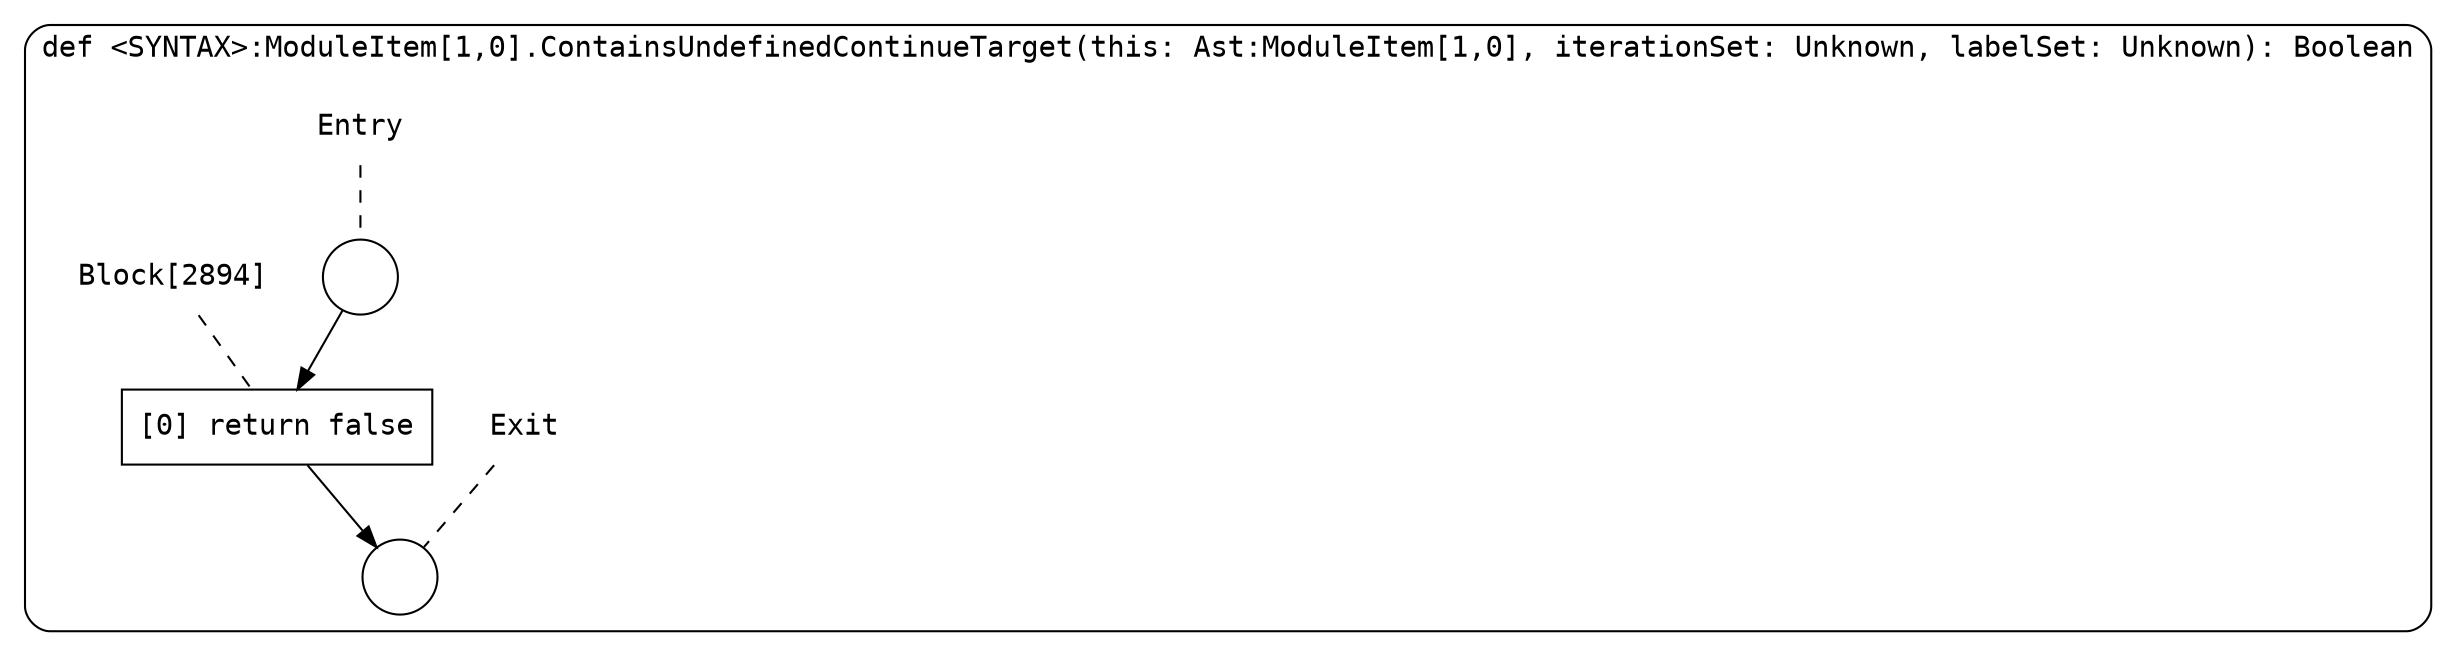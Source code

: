 digraph {
  graph [fontname = "Consolas"]
  node [fontname = "Consolas"]
  edge [fontname = "Consolas"]
  subgraph cluster669 {
    label = "def <SYNTAX>:ModuleItem[1,0].ContainsUndefinedContinueTarget(this: Ast:ModuleItem[1,0], iterationSet: Unknown, labelSet: Unknown): Boolean"
    style = rounded
    cluster669_entry_name [shape=none, label=<<font color="black">Entry</font>>]
    cluster669_entry_name -> cluster669_entry [arrowhead=none, color="black", style=dashed]
    cluster669_entry [shape=circle label=" " color="black" fillcolor="white" style=filled]
    cluster669_entry -> node2894 [color="black"]
    cluster669_exit_name [shape=none, label=<<font color="black">Exit</font>>]
    cluster669_exit_name -> cluster669_exit [arrowhead=none, color="black", style=dashed]
    cluster669_exit [shape=circle label=" " color="black" fillcolor="white" style=filled]
    node2894_name [shape=none, label=<<font color="black">Block[2894]</font>>]
    node2894_name -> node2894 [arrowhead=none, color="black", style=dashed]
    node2894 [shape=box, label=<<font color="black">[0] return false<BR ALIGN="LEFT"/></font>> color="black" fillcolor="white", style=filled]
    node2894 -> cluster669_exit [color="black"]
  }
}